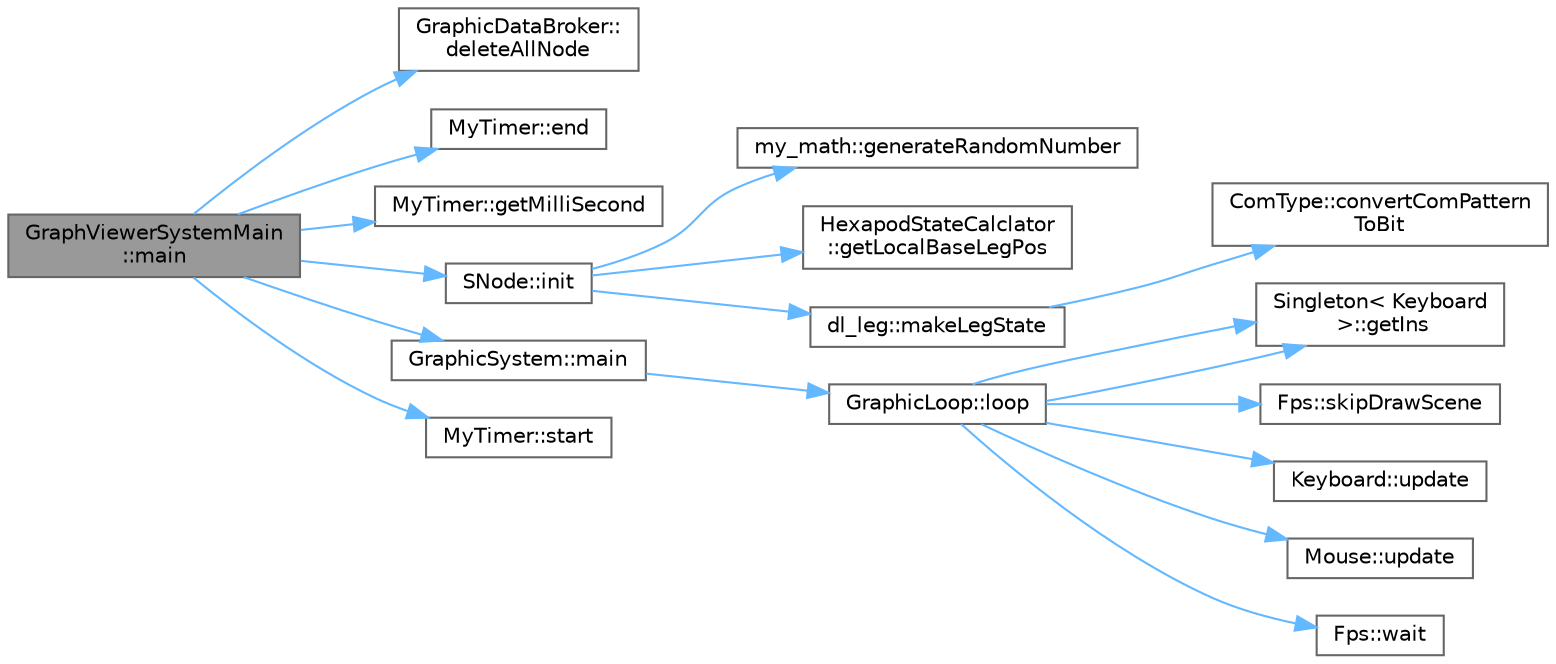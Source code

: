digraph "GraphViewerSystemMain::main"
{
 // LATEX_PDF_SIZE
  bgcolor="transparent";
  edge [fontname=Helvetica,fontsize=10,labelfontname=Helvetica,labelfontsize=10];
  node [fontname=Helvetica,fontsize=10,shape=box,height=0.2,width=0.4];
  rankdir="LR";
  Node1 [id="Node000001",label="GraphViewerSystemMain\l::main",height=0.2,width=0.4,color="gray40", fillcolor="grey60", style="filled", fontcolor="black",tooltip=" "];
  Node1 -> Node2 [id="edge1_Node000001_Node000002",color="steelblue1",style="solid",tooltip=" "];
  Node2 [id="Node000002",label="GraphicDataBroker::\ldeleteAllNode",height=0.2,width=0.4,color="grey40", fillcolor="white", style="filled",URL="$class_graphic_data_broker.html#a5f2403327f0715daebbf8244e476064b",tooltip="ノードの集合を全て削除する．"];
  Node1 -> Node3 [id="edge2_Node000001_Node000003",color="steelblue1",style="solid",tooltip=" "];
  Node3 [id="Node000003",label="MyTimer::end",height=0.2,width=0.4,color="grey40", fillcolor="white", style="filled",URL="$class_my_timer.html#a5a611fcb07f946af784071169ac9954f",tooltip="計測終了にこの関数を呼ぶ．"];
  Node1 -> Node4 [id="edge3_Node000001_Node000004",color="steelblue1",style="solid",tooltip=" "];
  Node4 [id="Node000004",label="MyTimer::getMilliSecond",height=0.2,width=0.4,color="grey40", fillcolor="white", style="filled",URL="$class_my_timer.html#ad442a20993cc243e046eaba64519c2c4",tooltip="計測結果をミリ秒で取得．start()とend()を呼び出してからこの関数を呼ぶ．"];
  Node1 -> Node5 [id="edge4_Node000001_Node000005",color="steelblue1",style="solid",tooltip=" "];
  Node5 [id="Node000005",label="SNode::init",height=0.2,width=0.4,color="grey40", fillcolor="white", style="filled",URL="$struct_s_node.html#a12bd25c27bf8460a22087af5ae44838a",tooltip="初期化関数"];
  Node5 -> Node6 [id="edge5_Node000005_Node000006",color="steelblue1",style="solid",tooltip=" "];
  Node6 [id="Node000006",label="my_math::generateRandomNumber",height=0.2,width=0.4,color="grey40", fillcolor="white", style="filled",URL="$namespacemy__math.html#aef65fde3633072229bdb6c840f133243",tooltip="指定した範囲内の乱数を生成する．"];
  Node5 -> Node7 [id="edge6_Node000005_Node000007",color="steelblue1",style="solid",tooltip=" "];
  Node7 [id="Node000007",label="HexapodStateCalclator\l::getLocalBaseLegPos",height=0.2,width=0.4,color="grey40", fillcolor="white", style="filled",URL="$class_hexapod_state_calclator.html#a4b43a1f03690efd91478b2ec290a2e00",tooltip=" "];
  Node5 -> Node8 [id="edge7_Node000005_Node000008",color="steelblue1",style="solid",tooltip=" "];
  Node8 [id="Node000008",label="dl_leg::makeLegState",height=0.2,width=0.4,color="grey40", fillcolor="white", style="filled",URL="$namespacedl__leg.html#ae6cda3d2627d7b423793a243f8cb77e9",tooltip="脚状態を作成して返す関数．脚状態は重心パターン，脚の接地・遊脚，離散化した脚位置のデータが含まれる．"];
  Node8 -> Node9 [id="edge8_Node000008_Node000009",color="steelblue1",style="solid",tooltip=" "];
  Node9 [id="Node000009",label="ComType::convertComPattern\lToBit",height=0.2,width=0.4,color="grey40", fillcolor="white", style="filled",URL="$namespace_com_type.html#ad68857d4fdd3fc1a4c31631655e388a4",tooltip="重心パターンをbitに変換する関数"];
  Node1 -> Node10 [id="edge9_Node000001_Node000010",color="steelblue1",style="solid",tooltip=" "];
  Node10 [id="Node000010",label="GraphicSystem::main",height=0.2,width=0.4,color="grey40", fillcolor="white", style="filled",URL="$class_graphic_system.html#a1d38633900a8cbcacaf9c3afbe728976",tooltip="ウィンドウの表示を行ってくれる関数です．boost::threadにこの関数を渡して並列処理を行います． initに失敗している，またはinitを呼ぶ前に実行した時は即座に終了します．  またメンバ関数..."];
  Node10 -> Node11 [id="edge10_Node000010_Node000011",color="steelblue1",style="solid",tooltip=" "];
  Node11 [id="Node000011",label="GraphicLoop::loop",height=0.2,width=0.4,color="grey40", fillcolor="white", style="filled",URL="$class_graphic_loop.html#abc4bf428739328c7dd4484d88472b40c",tooltip="GraphicSystemクラスのwhileループの中で毎フレーム呼ばれる処理"];
  Node11 -> Node12 [id="edge11_Node000011_Node000012",color="steelblue1",style="solid",tooltip=" "];
  Node12 [id="Node000012",label="Singleton\< Keyboard\l \>::getIns",height=0.2,width=0.4,color="grey40", fillcolor="white", style="filled",URL="$class_singleton.html#a770513deea79541075e950e16d84c69a",tooltip="インスタンスを取得する． このクラスを継承したクラスは クラス名::getIns()-> の形式でメンバ関数を呼び出す．"];
  Node11 -> Node12 [id="edge12_Node000011_Node000012",color="steelblue1",style="solid",tooltip=" "];
  Node11 -> Node13 [id="edge13_Node000011_Node000013",color="steelblue1",style="solid",tooltip=" "];
  Node13 [id="Node000013",label="Fps::skipDrawScene",height=0.2,width=0.4,color="grey40", fillcolor="white", style="filled",URL="$class_fps.html#a60bfd959c6c583ab180a1edba81e43a5",tooltip="60Hz以上のモニター使用時に処理が詰まって画面がちらつかないように，描画処理をスキップするかどうかを判定する．"];
  Node11 -> Node14 [id="edge14_Node000011_Node000014",color="steelblue1",style="solid",tooltip=" "];
  Node14 [id="Node000014",label="Keyboard::update",height=0.2,width=0.4,color="grey40", fillcolor="white", style="filled",URL="$class_keyboard.html#a6410f07ddc53561a82d5328d8b330aab",tooltip="キー入力を更新する．これを毎フレーム実行しないと，キー入力を取得できない．"];
  Node11 -> Node15 [id="edge15_Node000011_Node000015",color="steelblue1",style="solid",tooltip=" "];
  Node15 [id="Node000015",label="Mouse::update",height=0.2,width=0.4,color="grey40", fillcolor="white", style="filled",URL="$class_mouse.html#a8cf3dbfaa0ed80eea91f0d598a35654a",tooltip="マウス入力を更新する．これを毎フレーム実行しないと，マウス入力を取得できない．"];
  Node11 -> Node16 [id="edge16_Node000011_Node000016",color="steelblue1",style="solid",tooltip=" "];
  Node16 [id="Node000016",label="Fps::wait",height=0.2,width=0.4,color="grey40", fillcolor="white", style="filled",URL="$class_fps.html#a81d2d44e8747ed7978b47b66f4896f3b",tooltip="処理が早すぎる場合，FPSを一定にするために待つ．"];
  Node1 -> Node17 [id="edge17_Node000001_Node000017",color="steelblue1",style="solid",tooltip=" "];
  Node17 [id="Node000017",label="MyTimer::start",height=0.2,width=0.4,color="grey40", fillcolor="white", style="filled",URL="$class_my_timer.html#a34d3d8fa5340709ffa65c6da8f641b80",tooltip="計測開始にこの関数を呼ぶ．リセット処理などを呼ぶ必要なしで，再度計測できる．"];
}
